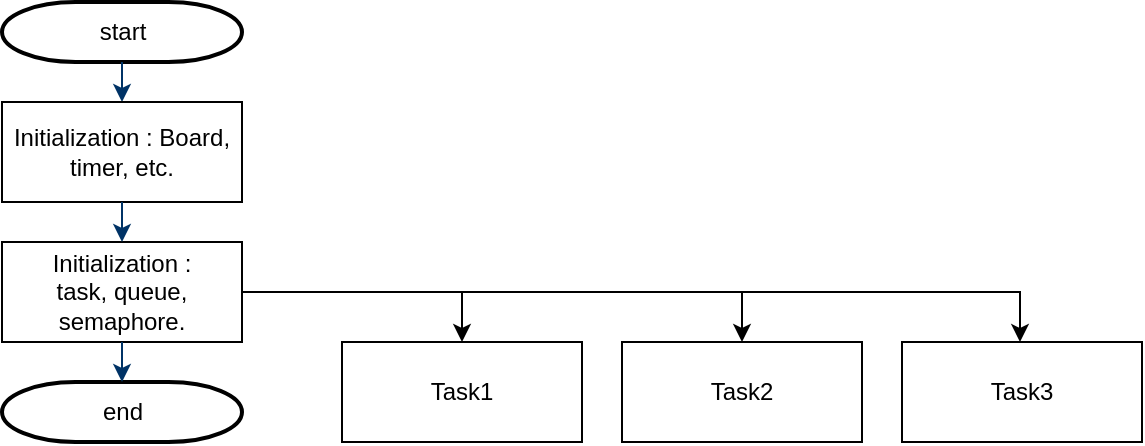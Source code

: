 <mxfile version="22.1.18" type="github" pages="2">
  <diagram name="RTOS - Context Diagram" id="dd472eb7-4b8b-5cd9-a60b-b15522922e76">
    <mxGraphModel dx="1386" dy="785" grid="1" gridSize="10" guides="1" tooltips="1" connect="1" arrows="1" fold="1" page="1" pageScale="1" pageWidth="1100" pageHeight="850" background="none" math="0" shadow="0">
      <root>
        <mxCell id="0" />
        <mxCell id="1" parent="0" />
        <mxCell id="7YWWSOIYfI9C4DpH2xJT-3" value="start" style="shape=mxgraph.flowchart.terminator;strokeWidth=2;gradientColor=none;gradientDirection=north;fontStyle=0;html=1;" parent="1" vertex="1">
          <mxGeometry x="260" y="60" width="120" height="30" as="geometry" />
        </mxCell>
        <mxCell id="7YWWSOIYfI9C4DpH2xJT-4" style="fontStyle=1;strokeColor=#003366;strokeWidth=1;html=1;entryX=0.5;entryY=0;entryDx=0;entryDy=0;exitX=0.5;exitY=1;exitDx=0;exitDy=0;exitPerimeter=0;" parent="1" source="7YWWSOIYfI9C4DpH2xJT-3" target="7YWWSOIYfI9C4DpH2xJT-6" edge="1">
          <mxGeometry relative="1" as="geometry">
            <mxPoint x="320" y="130" as="targetPoint" />
          </mxGeometry>
        </mxCell>
        <mxCell id="7YWWSOIYfI9C4DpH2xJT-5" value="end" style="shape=mxgraph.flowchart.terminator;strokeWidth=2;gradientColor=none;gradientDirection=north;fontStyle=0;html=1;" parent="1" vertex="1">
          <mxGeometry x="260" y="250" width="120" height="30" as="geometry" />
        </mxCell>
        <mxCell id="7YWWSOIYfI9C4DpH2xJT-6" value="Initialization : Board, timer, etc." style="rounded=0;whiteSpace=wrap;html=1;" parent="1" vertex="1">
          <mxGeometry x="260" y="110" width="120" height="50" as="geometry" />
        </mxCell>
        <mxCell id="7YWWSOIYfI9C4DpH2xJT-7" value="Initialization : &lt;br&gt;task, queue, semaphore." style="rounded=0;whiteSpace=wrap;html=1;" parent="1" vertex="1">
          <mxGeometry x="260" y="180" width="120" height="50" as="geometry" />
        </mxCell>
        <mxCell id="7YWWSOIYfI9C4DpH2xJT-8" style="fontStyle=1;strokeColor=#003366;strokeWidth=1;html=1;entryX=0.5;entryY=0;entryDx=0;entryDy=0;" parent="1" source="7YWWSOIYfI9C4DpH2xJT-6" target="7YWWSOIYfI9C4DpH2xJT-7" edge="1">
          <mxGeometry relative="1" as="geometry">
            <mxPoint x="319.5" y="180" as="sourcePoint" />
            <mxPoint x="319.5" y="220" as="targetPoint" />
          </mxGeometry>
        </mxCell>
        <mxCell id="7YWWSOIYfI9C4DpH2xJT-9" style="fontStyle=1;strokeColor=#003366;strokeWidth=1;html=1;exitX=0.5;exitY=1;exitDx=0;exitDy=0;entryX=0.5;entryY=0;entryDx=0;entryDy=0;entryPerimeter=0;" parent="1" source="7YWWSOIYfI9C4DpH2xJT-7" target="7YWWSOIYfI9C4DpH2xJT-5" edge="1">
          <mxGeometry relative="1" as="geometry">
            <mxPoint x="319.5" y="300" as="sourcePoint" />
            <mxPoint x="320" y="300" as="targetPoint" />
          </mxGeometry>
        </mxCell>
        <mxCell id="7YWWSOIYfI9C4DpH2xJT-40" value="Task1" style="rounded=0;whiteSpace=wrap;html=1;" parent="1" vertex="1">
          <mxGeometry x="430" y="230" width="120" height="50" as="geometry" />
        </mxCell>
        <mxCell id="7YWWSOIYfI9C4DpH2xJT-41" value="Task2" style="rounded=0;whiteSpace=wrap;html=1;" parent="1" vertex="1">
          <mxGeometry x="570" y="230" width="120" height="50" as="geometry" />
        </mxCell>
        <mxCell id="7YWWSOIYfI9C4DpH2xJT-42" value="Task3" style="rounded=0;whiteSpace=wrap;html=1;" parent="1" vertex="1">
          <mxGeometry x="710" y="230" width="120" height="50" as="geometry" />
        </mxCell>
        <mxCell id="7YWWSOIYfI9C4DpH2xJT-45" value="" style="endArrow=classic;html=1;rounded=0;exitX=1;exitY=0.5;exitDx=0;exitDy=0;entryX=0.5;entryY=0;entryDx=0;entryDy=0;" parent="1" source="7YWWSOIYfI9C4DpH2xJT-7" target="7YWWSOIYfI9C4DpH2xJT-40" edge="1">
          <mxGeometry width="50" height="50" relative="1" as="geometry">
            <mxPoint x="520" y="270" as="sourcePoint" />
            <mxPoint x="560" y="205" as="targetPoint" />
            <Array as="points">
              <mxPoint x="490" y="205" />
            </Array>
          </mxGeometry>
        </mxCell>
        <mxCell id="7YWWSOIYfI9C4DpH2xJT-46" value="" style="endArrow=classic;html=1;rounded=0;" parent="1" edge="1">
          <mxGeometry width="50" height="50" relative="1" as="geometry">
            <mxPoint x="490" y="205" as="sourcePoint" />
            <mxPoint x="630" y="230" as="targetPoint" />
            <Array as="points">
              <mxPoint x="630" y="205" />
            </Array>
          </mxGeometry>
        </mxCell>
        <mxCell id="7YWWSOIYfI9C4DpH2xJT-47" value="" style="endArrow=classic;html=1;rounded=0;" parent="1" edge="1">
          <mxGeometry width="50" height="50" relative="1" as="geometry">
            <mxPoint x="629" y="205" as="sourcePoint" />
            <mxPoint x="769" y="230" as="targetPoint" />
            <Array as="points">
              <mxPoint x="769" y="205" />
            </Array>
          </mxGeometry>
        </mxCell>
      </root>
    </mxGraphModel>
  </diagram>
  <diagram id="36GOD-0s2kaRUsdOWXqm" name="페이지-2">
    <mxGraphModel dx="1386" dy="785" grid="1" gridSize="10" guides="1" tooltips="1" connect="1" arrows="1" fold="1" page="1" pageScale="1" pageWidth="827" pageHeight="1169" math="0" shadow="0">
      <root>
        <mxCell id="0" />
        <mxCell id="1" parent="0" />
        <mxCell id="-jK7aIGIiThOkxjaxsrn-18" value="" style="group" parent="1" vertex="1" connectable="0">
          <mxGeometry x="91" y="180" width="690" height="230" as="geometry" />
        </mxCell>
        <mxCell id="-jK7aIGIiThOkxjaxsrn-2" value="G" style="text;html=1;strokeColor=none;fillColor=none;align=center;verticalAlign=middle;whiteSpace=wrap;rounded=0;flipH=1;flipV=0;" parent="-jK7aIGIiThOkxjaxsrn-18" vertex="1">
          <mxGeometry x="15" width="60" height="30" as="geometry" />
        </mxCell>
        <mxCell id="-jK7aIGIiThOkxjaxsrn-4" value="YG" style="text;html=1;strokeColor=none;fillColor=none;align=center;verticalAlign=middle;whiteSpace=wrap;rounded=0;flipH=1;flipV=0;" parent="-jK7aIGIiThOkxjaxsrn-18" vertex="1">
          <mxGeometry x="165" width="60" height="30" as="geometry" />
        </mxCell>
        <mxCell id="-jK7aIGIiThOkxjaxsrn-6" value="Y" style="text;html=1;strokeColor=none;fillColor=none;align=center;verticalAlign=middle;whiteSpace=wrap;rounded=0;flipH=1;flipV=0;" parent="-jK7aIGIiThOkxjaxsrn-18" vertex="1">
          <mxGeometry x="315" width="60" height="30" as="geometry" />
        </mxCell>
        <mxCell id="-jK7aIGIiThOkxjaxsrn-8" value="YY" style="text;html=1;strokeColor=none;fillColor=none;align=center;verticalAlign=middle;whiteSpace=wrap;rounded=0;flipH=1;flipV=0;" parent="-jK7aIGIiThOkxjaxsrn-18" vertex="1">
          <mxGeometry x="465" width="60" height="30" as="geometry" />
        </mxCell>
        <mxCell id="-jK7aIGIiThOkxjaxsrn-10" value="R" style="text;html=1;strokeColor=none;fillColor=none;align=center;verticalAlign=middle;whiteSpace=wrap;rounded=0;flipH=1;flipV=0;" parent="-jK7aIGIiThOkxjaxsrn-18" vertex="1">
          <mxGeometry x="615" width="60" height="30" as="geometry" />
        </mxCell>
        <mxCell id="-jK7aIGIiThOkxjaxsrn-12" value="하5" style="swimlane;whiteSpace=wrap;html=1;flipH=1;flipV=0;" parent="-jK7aIGIiThOkxjaxsrn-18" vertex="1">
          <mxGeometry y="50" width="90" height="180" as="geometry" />
        </mxCell>
        <mxCell id="-jK7aIGIiThOkxjaxsrn-34" value="EH1(1)" style="text;html=1;strokeColor=none;fillColor=none;align=center;verticalAlign=middle;whiteSpace=wrap;rounded=0;" parent="-jK7aIGIiThOkxjaxsrn-12" vertex="1">
          <mxGeometry x="50" y="57" width="40" height="30" as="geometry" />
        </mxCell>
        <mxCell id="-jK7aIGIiThOkxjaxsrn-37" value="EH2(0)" style="text;html=1;strokeColor=none;fillColor=none;align=center;verticalAlign=middle;whiteSpace=wrap;rounded=0;" parent="-jK7aIGIiThOkxjaxsrn-12" vertex="1">
          <mxGeometry x="50" y="87" width="40" height="30" as="geometry" />
        </mxCell>
        <mxCell id="-jK7aIGIiThOkxjaxsrn-38" value="EH3(1)" style="text;html=1;strokeColor=none;fillColor=none;align=center;verticalAlign=middle;whiteSpace=wrap;rounded=0;" parent="-jK7aIGIiThOkxjaxsrn-12" vertex="1">
          <mxGeometry x="50" y="117" width="40" height="30" as="geometry" />
        </mxCell>
        <mxCell id="-jK7aIGIiThOkxjaxsrn-14" value="하4" style="swimlane;whiteSpace=wrap;html=1;flipH=1;flipV=0;" parent="-jK7aIGIiThOkxjaxsrn-18" vertex="1">
          <mxGeometry x="150" y="50" width="90" height="180" as="geometry" />
        </mxCell>
        <mxCell id="-jK7aIGIiThOkxjaxsrn-42" value="EH1(0)" style="text;html=1;strokeColor=none;fillColor=none;align=center;verticalAlign=middle;whiteSpace=wrap;rounded=0;" parent="-jK7aIGIiThOkxjaxsrn-14" vertex="1">
          <mxGeometry x="50" y="57" width="40" height="30" as="geometry" />
        </mxCell>
        <mxCell id="-jK7aIGIiThOkxjaxsrn-43" value="EH2(1)" style="text;html=1;strokeColor=none;fillColor=none;align=center;verticalAlign=middle;whiteSpace=wrap;rounded=0;" parent="-jK7aIGIiThOkxjaxsrn-14" vertex="1">
          <mxGeometry x="50" y="87" width="40" height="30" as="geometry" />
        </mxCell>
        <mxCell id="-jK7aIGIiThOkxjaxsrn-44" value="EH3(1)" style="text;html=1;strokeColor=none;fillColor=none;align=center;verticalAlign=middle;whiteSpace=wrap;rounded=0;" parent="-jK7aIGIiThOkxjaxsrn-14" vertex="1">
          <mxGeometry x="50" y="117" width="40" height="30" as="geometry" />
        </mxCell>
        <mxCell id="-jK7aIGIiThOkxjaxsrn-15" value="하3" style="swimlane;whiteSpace=wrap;html=1;flipH=1;flipV=0;" parent="-jK7aIGIiThOkxjaxsrn-18" vertex="1">
          <mxGeometry x="300" y="50" width="90" height="180" as="geometry" />
        </mxCell>
        <mxCell id="-jK7aIGIiThOkxjaxsrn-48" value="EH1(0)" style="text;html=1;strokeColor=none;fillColor=none;align=center;verticalAlign=middle;whiteSpace=wrap;rounded=0;" parent="-jK7aIGIiThOkxjaxsrn-15" vertex="1">
          <mxGeometry x="50" y="57" width="40" height="30" as="geometry" />
        </mxCell>
        <mxCell id="-jK7aIGIiThOkxjaxsrn-49" value="EH2(0)" style="text;html=1;strokeColor=none;fillColor=none;align=center;verticalAlign=middle;whiteSpace=wrap;rounded=0;" parent="-jK7aIGIiThOkxjaxsrn-15" vertex="1">
          <mxGeometry x="50" y="87" width="40" height="30" as="geometry" />
        </mxCell>
        <mxCell id="-jK7aIGIiThOkxjaxsrn-50" value="EH3(1)" style="text;html=1;strokeColor=none;fillColor=none;align=center;verticalAlign=middle;whiteSpace=wrap;rounded=0;" parent="-jK7aIGIiThOkxjaxsrn-15" vertex="1">
          <mxGeometry x="50" y="117" width="40" height="30" as="geometry" />
        </mxCell>
        <mxCell id="-jK7aIGIiThOkxjaxsrn-16" value="하2" style="swimlane;whiteSpace=wrap;html=1;flipH=1;flipV=0;" parent="-jK7aIGIiThOkxjaxsrn-18" vertex="1">
          <mxGeometry x="450" y="50" width="90" height="180" as="geometry" />
        </mxCell>
        <mxCell id="-jK7aIGIiThOkxjaxsrn-54" value="EH1(0)" style="text;html=1;strokeColor=none;fillColor=none;align=center;verticalAlign=middle;whiteSpace=wrap;rounded=0;" parent="-jK7aIGIiThOkxjaxsrn-16" vertex="1">
          <mxGeometry x="50" y="57" width="40" height="30" as="geometry" />
        </mxCell>
        <mxCell id="-jK7aIGIiThOkxjaxsrn-55" value="EH2(0)" style="text;html=1;strokeColor=none;fillColor=none;align=center;verticalAlign=middle;whiteSpace=wrap;rounded=0;" parent="-jK7aIGIiThOkxjaxsrn-16" vertex="1">
          <mxGeometry x="50" y="87" width="40" height="30" as="geometry" />
        </mxCell>
        <mxCell id="-jK7aIGIiThOkxjaxsrn-56" value="EH3(0)" style="text;html=1;strokeColor=none;fillColor=none;align=center;verticalAlign=middle;whiteSpace=wrap;rounded=0;" parent="-jK7aIGIiThOkxjaxsrn-16" vertex="1">
          <mxGeometry x="50" y="117" width="40" height="30" as="geometry" />
        </mxCell>
        <mxCell id="-jK7aIGIiThOkxjaxsrn-17" value="하1" style="swimlane;whiteSpace=wrap;html=1;flipH=1;flipV=0;" parent="-jK7aIGIiThOkxjaxsrn-18" vertex="1">
          <mxGeometry x="600" y="50" width="90" height="180" as="geometry" />
        </mxCell>
        <mxCell id="-jK7aIGIiThOkxjaxsrn-60" value="EH1(0)" style="text;html=1;strokeColor=none;fillColor=none;align=center;verticalAlign=middle;whiteSpace=wrap;rounded=0;" parent="-jK7aIGIiThOkxjaxsrn-17" vertex="1">
          <mxGeometry x="50" y="57" width="40" height="30" as="geometry" />
        </mxCell>
        <mxCell id="-jK7aIGIiThOkxjaxsrn-61" value="EH2(0)" style="text;html=1;strokeColor=none;fillColor=none;align=center;verticalAlign=middle;whiteSpace=wrap;rounded=0;" parent="-jK7aIGIiThOkxjaxsrn-17" vertex="1">
          <mxGeometry x="50" y="87" width="40" height="30" as="geometry" />
        </mxCell>
        <mxCell id="-jK7aIGIiThOkxjaxsrn-62" value="EH3(0)" style="text;html=1;strokeColor=none;fillColor=none;align=center;verticalAlign=middle;whiteSpace=wrap;rounded=0;" parent="-jK7aIGIiThOkxjaxsrn-17" vertex="1">
          <mxGeometry x="50" y="117" width="40" height="30" as="geometry" />
        </mxCell>
        <mxCell id="-jK7aIGIiThOkxjaxsrn-66" value="" style="endArrow=classic;html=1;rounded=0;edgeStyle=orthogonalEdgeStyle;exitX=0;exitY=0.5;exitDx=0;exitDy=0;" parent="-jK7aIGIiThOkxjaxsrn-18" target="-jK7aIGIiThOkxjaxsrn-54" edge="1">
          <mxGeometry width="50" height="50" relative="1" as="geometry">
            <mxPoint x="600" y="122" as="sourcePoint" />
            <mxPoint x="541" y="123" as="targetPoint" />
          </mxGeometry>
        </mxCell>
        <mxCell id="-jK7aIGIiThOkxjaxsrn-90" value="Se1(0)" style="edgeLabel;html=1;align=center;verticalAlign=middle;resizable=0;points=[];" parent="-jK7aIGIiThOkxjaxsrn-66" vertex="1" connectable="0">
          <mxGeometry x="-0.067" y="-1" relative="1" as="geometry">
            <mxPoint x="8" y="1" as="offset" />
          </mxGeometry>
        </mxCell>
        <mxCell id="-jK7aIGIiThOkxjaxsrn-67" value="" style="endArrow=classic;html=1;rounded=0;edgeStyle=orthogonalEdgeStyle;exitX=0;exitY=0.5;exitDx=0;exitDy=0;entryX=1;entryY=0.5;entryDx=0;entryDy=0;" parent="-jK7aIGIiThOkxjaxsrn-18" target="-jK7aIGIiThOkxjaxsrn-55" edge="1">
          <mxGeometry width="50" height="50" relative="1" as="geometry">
            <mxPoint x="600" y="152" as="sourcePoint" />
            <mxPoint x="540" y="153" as="targetPoint" />
          </mxGeometry>
        </mxCell>
        <mxCell id="-jK7aIGIiThOkxjaxsrn-91" value="Se2(0)" style="edgeLabel;html=1;align=center;verticalAlign=middle;resizable=0;points=[];" parent="-jK7aIGIiThOkxjaxsrn-67" vertex="1" connectable="0">
          <mxGeometry x="-0.067" relative="1" as="geometry">
            <mxPoint x="8" as="offset" />
          </mxGeometry>
        </mxCell>
        <mxCell id="-jK7aIGIiThOkxjaxsrn-68" value="" style="endArrow=classic;html=1;rounded=0;edgeStyle=orthogonalEdgeStyle;exitX=0;exitY=0.5;exitDx=0;exitDy=0;entryX=1;entryY=0.5;entryDx=0;entryDy=0;" parent="1" edge="1">
          <mxGeometry width="50" height="50" relative="1" as="geometry">
            <mxPoint x="691" y="362" as="sourcePoint" />
            <mxPoint x="631" y="362" as="targetPoint" />
          </mxGeometry>
        </mxCell>
        <mxCell id="-jK7aIGIiThOkxjaxsrn-92" value="Se3(0)" style="edgeLabel;html=1;align=center;verticalAlign=middle;resizable=0;points=[];" parent="-jK7aIGIiThOkxjaxsrn-68" vertex="1" connectable="0">
          <mxGeometry x="-0.074" y="-2" relative="1" as="geometry">
            <mxPoint x="8" y="2" as="offset" />
          </mxGeometry>
        </mxCell>
        <mxCell id="-jK7aIGIiThOkxjaxsrn-69" value="" style="endArrow=classic;html=1;rounded=0;edgeStyle=orthogonalEdgeStyle;exitX=0;exitY=0.5;exitDx=0;exitDy=0;" parent="1" edge="1">
          <mxGeometry width="50" height="50" relative="1" as="geometry">
            <mxPoint x="541" y="302" as="sourcePoint" />
            <mxPoint x="481" y="302" as="targetPoint" />
          </mxGeometry>
        </mxCell>
        <mxCell id="-jK7aIGIiThOkxjaxsrn-93" value="Se1(0)" style="edgeLabel;html=1;align=center;verticalAlign=middle;resizable=0;points=[];" parent="-jK7aIGIiThOkxjaxsrn-69" vertex="1" connectable="0">
          <mxGeometry x="-0.167" relative="1" as="geometry">
            <mxPoint x="5" as="offset" />
          </mxGeometry>
        </mxCell>
        <mxCell id="-jK7aIGIiThOkxjaxsrn-70" value="" style="endArrow=classic;html=1;rounded=0;edgeStyle=orthogonalEdgeStyle;exitX=0;exitY=0.5;exitDx=0;exitDy=0;entryX=1;entryY=0.5;entryDx=0;entryDy=0;" parent="1" edge="1">
          <mxGeometry width="50" height="50" relative="1" as="geometry">
            <mxPoint x="541" y="332" as="sourcePoint" />
            <mxPoint x="481" y="332" as="targetPoint" />
          </mxGeometry>
        </mxCell>
        <mxCell id="-jK7aIGIiThOkxjaxsrn-94" value="Se2(0)" style="edgeLabel;html=1;align=center;verticalAlign=middle;resizable=0;points=[];" parent="-jK7aIGIiThOkxjaxsrn-70" vertex="1" connectable="0">
          <mxGeometry x="-0.033" relative="1" as="geometry">
            <mxPoint x="9" as="offset" />
          </mxGeometry>
        </mxCell>
        <mxCell id="-jK7aIGIiThOkxjaxsrn-71" value="" style="endArrow=classic;html=1;rounded=0;edgeStyle=orthogonalEdgeStyle;exitX=0;exitY=0.5;exitDx=0;exitDy=0;entryX=1;entryY=0.5;entryDx=0;entryDy=0;" parent="1" edge="1">
          <mxGeometry width="50" height="50" relative="1" as="geometry">
            <mxPoint x="541" y="362" as="sourcePoint" />
            <mxPoint x="481" y="362" as="targetPoint" />
          </mxGeometry>
        </mxCell>
        <mxCell id="-jK7aIGIiThOkxjaxsrn-96" value="Se3(1)" style="edgeLabel;html=1;align=center;verticalAlign=middle;resizable=0;points=[];" parent="-jK7aIGIiThOkxjaxsrn-71" vertex="1" connectable="0">
          <mxGeometry x="0.033" y="1" relative="1" as="geometry">
            <mxPoint x="11" y="-1" as="offset" />
          </mxGeometry>
        </mxCell>
        <mxCell id="-jK7aIGIiThOkxjaxsrn-72" value="" style="endArrow=classic;html=1;rounded=0;edgeStyle=orthogonalEdgeStyle;exitX=0;exitY=0.5;exitDx=0;exitDy=0;" parent="1" edge="1">
          <mxGeometry width="50" height="50" relative="1" as="geometry">
            <mxPoint x="391" y="301" as="sourcePoint" />
            <mxPoint x="331" y="301" as="targetPoint" />
          </mxGeometry>
        </mxCell>
        <mxCell id="-jK7aIGIiThOkxjaxsrn-97" value="Se1(0)" style="edgeLabel;html=1;align=center;verticalAlign=middle;resizable=0;points=[];" parent="-jK7aIGIiThOkxjaxsrn-72" vertex="1" connectable="0">
          <mxGeometry y="1" relative="1" as="geometry">
            <mxPoint x="10" as="offset" />
          </mxGeometry>
        </mxCell>
        <mxCell id="-jK7aIGIiThOkxjaxsrn-73" value="" style="endArrow=classic;html=1;rounded=0;edgeStyle=orthogonalEdgeStyle;exitX=0;exitY=0.5;exitDx=0;exitDy=0;entryX=1;entryY=0.5;entryDx=0;entryDy=0;" parent="1" edge="1">
          <mxGeometry width="50" height="50" relative="1" as="geometry">
            <mxPoint x="391" y="331" as="sourcePoint" />
            <mxPoint x="331" y="331" as="targetPoint" />
          </mxGeometry>
        </mxCell>
        <mxCell id="-jK7aIGIiThOkxjaxsrn-98" value="Se2(1)" style="edgeLabel;html=1;align=center;verticalAlign=middle;resizable=0;points=[];" parent="-jK7aIGIiThOkxjaxsrn-73" vertex="1" connectable="0">
          <mxGeometry x="0.067" y="-2" relative="1" as="geometry">
            <mxPoint x="12" y="1" as="offset" />
          </mxGeometry>
        </mxCell>
        <mxCell id="-jK7aIGIiThOkxjaxsrn-74" value="" style="endArrow=classic;html=1;rounded=0;edgeStyle=orthogonalEdgeStyle;exitX=0;exitY=0.5;exitDx=0;exitDy=0;entryX=1;entryY=0.5;entryDx=0;entryDy=0;" parent="1" edge="1">
          <mxGeometry width="50" height="50" relative="1" as="geometry">
            <mxPoint x="391" y="361" as="sourcePoint" />
            <mxPoint x="331" y="361" as="targetPoint" />
          </mxGeometry>
        </mxCell>
        <mxCell id="-jK7aIGIiThOkxjaxsrn-99" value="Se3(1)" style="edgeLabel;html=1;align=center;verticalAlign=middle;resizable=0;points=[];" parent="-jK7aIGIiThOkxjaxsrn-74" vertex="1" connectable="0">
          <mxGeometry y="-1" relative="1" as="geometry">
            <mxPoint x="10" as="offset" />
          </mxGeometry>
        </mxCell>
        <mxCell id="-jK7aIGIiThOkxjaxsrn-100" value="" style="endArrow=classic;html=1;rounded=0;edgeStyle=orthogonalEdgeStyle;exitX=0;exitY=0.5;exitDx=0;exitDy=0;" parent="1" edge="1">
          <mxGeometry width="50" height="50" relative="1" as="geometry">
            <mxPoint x="241" y="302" as="sourcePoint" />
            <mxPoint x="181" y="302" as="targetPoint" />
          </mxGeometry>
        </mxCell>
        <mxCell id="-jK7aIGIiThOkxjaxsrn-108" value="Se1(1)" style="edgeLabel;html=1;align=center;verticalAlign=middle;resizable=0;points=[];" parent="-jK7aIGIiThOkxjaxsrn-100" vertex="1" connectable="0">
          <mxGeometry x="-0.3" y="2" relative="1" as="geometry">
            <mxPoint y="-2" as="offset" />
          </mxGeometry>
        </mxCell>
        <mxCell id="-jK7aIGIiThOkxjaxsrn-102" value="" style="endArrow=classic;html=1;rounded=0;edgeStyle=orthogonalEdgeStyle;exitX=0;exitY=0.5;exitDx=0;exitDy=0;entryX=1;entryY=0.5;entryDx=0;entryDy=0;" parent="1" edge="1">
          <mxGeometry width="50" height="50" relative="1" as="geometry">
            <mxPoint x="241" y="332" as="sourcePoint" />
            <mxPoint x="181" y="332" as="targetPoint" />
          </mxGeometry>
        </mxCell>
        <mxCell id="-jK7aIGIiThOkxjaxsrn-107" value="Se2(0)" style="edgeLabel;html=1;align=center;verticalAlign=middle;resizable=0;points=[];" parent="-jK7aIGIiThOkxjaxsrn-102" vertex="1" connectable="0">
          <mxGeometry x="-0.333" y="2" relative="1" as="geometry">
            <mxPoint y="-2" as="offset" />
          </mxGeometry>
        </mxCell>
        <mxCell id="-jK7aIGIiThOkxjaxsrn-104" value="" style="endArrow=classic;html=1;rounded=0;edgeStyle=orthogonalEdgeStyle;exitX=0;exitY=0.5;exitDx=0;exitDy=0;entryX=1;entryY=0.5;entryDx=0;entryDy=0;" parent="1" edge="1">
          <mxGeometry width="50" height="50" relative="1" as="geometry">
            <mxPoint x="241" y="362" as="sourcePoint" />
            <mxPoint x="181" y="362" as="targetPoint" />
          </mxGeometry>
        </mxCell>
        <mxCell id="-jK7aIGIiThOkxjaxsrn-105" value="Se3(1)" style="edgeLabel;html=1;align=center;verticalAlign=middle;resizable=0;points=[];" parent="-jK7aIGIiThOkxjaxsrn-104" vertex="1" connectable="0">
          <mxGeometry y="-1" relative="1" as="geometry">
            <mxPoint x="10" as="offset" />
          </mxGeometry>
        </mxCell>
        <mxCell id="-jK7aIGIiThOkxjaxsrn-109" value="" style="endArrow=classic;html=1;rounded=0;edgeStyle=orthogonalEdgeStyle;exitX=0;exitY=0.5;exitDx=0;exitDy=0;" parent="1" edge="1">
          <mxGeometry width="50" height="50" relative="1" as="geometry">
            <mxPoint x="90" y="302" as="sourcePoint" />
            <mxPoint x="30" y="302" as="targetPoint" />
          </mxGeometry>
        </mxCell>
        <mxCell id="-jK7aIGIiThOkxjaxsrn-110" value="Se1(1)" style="edgeLabel;html=1;align=center;verticalAlign=middle;resizable=0;points=[];" parent="-jK7aIGIiThOkxjaxsrn-109" vertex="1" connectable="0">
          <mxGeometry x="-0.3" y="2" relative="1" as="geometry">
            <mxPoint y="-2" as="offset" />
          </mxGeometry>
        </mxCell>
        <mxCell id="-jK7aIGIiThOkxjaxsrn-111" value="" style="endArrow=classic;html=1;rounded=0;edgeStyle=orthogonalEdgeStyle;exitX=0;exitY=0.5;exitDx=0;exitDy=0;entryX=1;entryY=0.5;entryDx=0;entryDy=0;" parent="1" edge="1">
          <mxGeometry width="50" height="50" relative="1" as="geometry">
            <mxPoint x="90" y="332" as="sourcePoint" />
            <mxPoint x="30" y="332" as="targetPoint" />
          </mxGeometry>
        </mxCell>
        <mxCell id="-jK7aIGIiThOkxjaxsrn-112" value="Se2(0)" style="edgeLabel;html=1;align=center;verticalAlign=middle;resizable=0;points=[];" parent="-jK7aIGIiThOkxjaxsrn-111" vertex="1" connectable="0">
          <mxGeometry x="-0.333" y="2" relative="1" as="geometry">
            <mxPoint y="-2" as="offset" />
          </mxGeometry>
        </mxCell>
        <mxCell id="-jK7aIGIiThOkxjaxsrn-113" value="" style="endArrow=classic;html=1;rounded=0;edgeStyle=orthogonalEdgeStyle;exitX=0;exitY=0.5;exitDx=0;exitDy=0;entryX=1;entryY=0.5;entryDx=0;entryDy=0;" parent="1" edge="1">
          <mxGeometry width="50" height="50" relative="1" as="geometry">
            <mxPoint x="90" y="362" as="sourcePoint" />
            <mxPoint x="30" y="362" as="targetPoint" />
          </mxGeometry>
        </mxCell>
        <mxCell id="-jK7aIGIiThOkxjaxsrn-114" value="Se3(1)" style="edgeLabel;html=1;align=center;verticalAlign=middle;resizable=0;points=[];" parent="-jK7aIGIiThOkxjaxsrn-113" vertex="1" connectable="0">
          <mxGeometry y="-1" relative="1" as="geometry">
            <mxPoint x="10" as="offset" />
          </mxGeometry>
        </mxCell>
        <mxCell id="-jK7aIGIiThOkxjaxsrn-115" value="TPR(1)" style="text;html=1;strokeColor=none;fillColor=none;align=center;verticalAlign=middle;whiteSpace=wrap;rounded=0;" parent="1" vertex="1">
          <mxGeometry x="141" y="253" width="40" height="30" as="geometry" />
        </mxCell>
        <mxCell id="-jK7aIGIiThOkxjaxsrn-116" value="TPR(1)" style="text;html=1;strokeColor=none;fillColor=none;align=center;verticalAlign=middle;whiteSpace=wrap;rounded=0;" parent="1" vertex="1">
          <mxGeometry x="290" y="253" width="40" height="30" as="geometry" />
        </mxCell>
        <mxCell id="-jK7aIGIiThOkxjaxsrn-117" value="TPR(1)" style="text;html=1;strokeColor=none;fillColor=none;align=center;verticalAlign=middle;whiteSpace=wrap;rounded=0;" parent="1" vertex="1">
          <mxGeometry x="440" y="253" width="40" height="30" as="geometry" />
        </mxCell>
        <mxCell id="-jK7aIGIiThOkxjaxsrn-118" value="TPR(1)" style="text;html=1;strokeColor=none;fillColor=none;align=center;verticalAlign=middle;whiteSpace=wrap;rounded=0;" parent="1" vertex="1">
          <mxGeometry x="590" y="253" width="40" height="30" as="geometry" />
        </mxCell>
        <mxCell id="-jK7aIGIiThOkxjaxsrn-119" value="TPR(0)" style="text;html=1;strokeColor=none;fillColor=none;align=center;verticalAlign=middle;whiteSpace=wrap;rounded=0;" parent="1" vertex="1">
          <mxGeometry x="740" y="253" width="40" height="30" as="geometry" />
        </mxCell>
      </root>
    </mxGraphModel>
  </diagram>
</mxfile>
